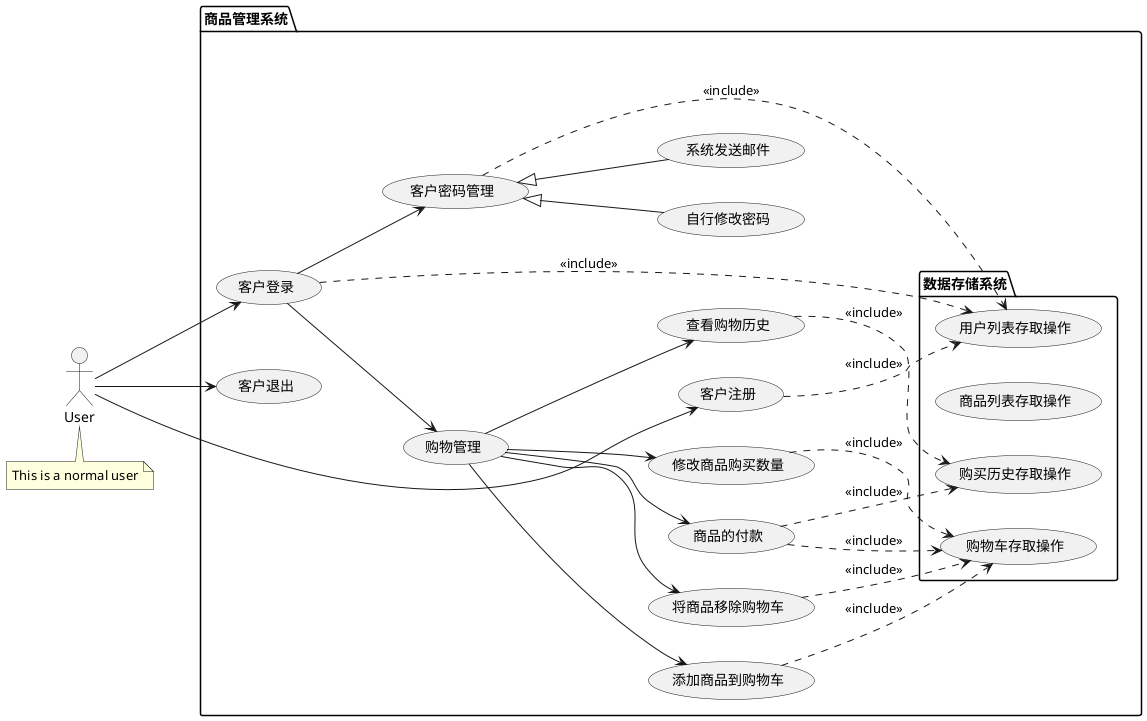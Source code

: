 @startuml
'https://plantuml.com/use-case-diagram

':Main Admin: as Admin
left to right direction


actor User

package 商品管理系统{

package 数据存储系统{
    usecase (用户列表存取操作)
    usecase (商品列表存取操作)
    usecase (购买历史存取操作)
    usecase (购物车存取操作)
}

User --> (客户登录)
(客户登录) ..> (用户列表存取操作):<<include>>
User --> (客户注册)
(客户注册) ..> (用户列表存取操作):<<include>>
User --> (客户退出)

(客户登录) --> (购物管理)
(客户登录) --> (客户密码管理)

(客户密码管理) <|-- (自行修改密码)
(客户密码管理) <|-- (系统发送邮件)

(客户密码管理) ..> (用户列表存取操作):<<include>>

(购物管理) --> (添加商品到购物车)
(购物管理) --> (将商品移除购物车)
(购物管理) --> (修改商品购买数量)
(购物管理) --> (商品的付款)
(购物管理) --> (查看购物历史)


(查看购物历史) ..> (购买历史存取操作):<<include>>
(添加商品到购物车) ..> (购物车存取操作):<<include>>
(将商品移除购物车) ..> (购物车存取操作):<<include>>
(修改商品购买数量) ..> (购物车存取操作):<<include>>
(商品的付款) ..> (购物车存取操作):<<include>>
(商品的付款) ..> (购买历史存取操作):<<include>>


}

'(登录) --> (输入用户名)

note bottom of User : This is a normal user


@enduml
